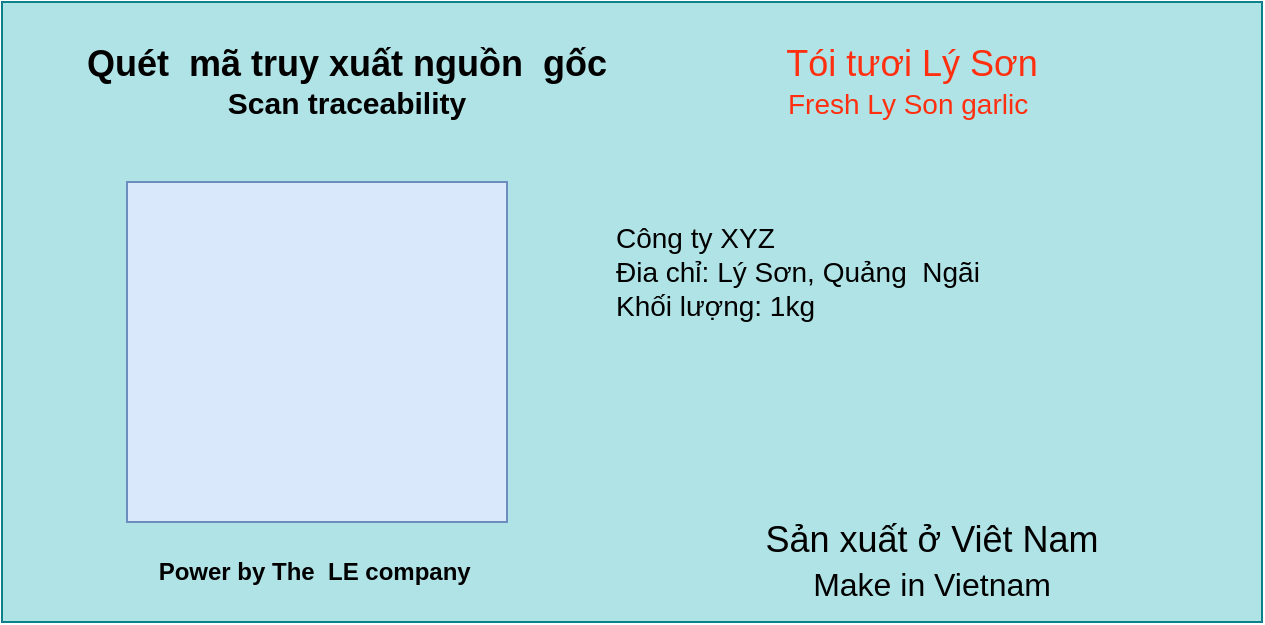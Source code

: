 <mxfile version="15.9.6" type="github">
  <diagram id="a0ce7FRnkzHlPS7uPdeU" name="Page-1">
    <mxGraphModel dx="976" dy="619" grid="1" gridSize="10" guides="1" tooltips="1" connect="1" arrows="1" fold="1" page="1" pageScale="1" pageWidth="850" pageHeight="1100" math="0" shadow="0">
      <root>
        <mxCell id="0" />
        <mxCell id="1" parent="0" />
        <mxCell id="VKRZZ7NYE5q5qL_KzZuO-3" value="" style="rounded=0;whiteSpace=wrap;html=1;fillColor=#b0e3e6;strokeColor=#0e8088;" vertex="1" parent="1">
          <mxGeometry x="100" y="160" width="630" height="310" as="geometry" />
        </mxCell>
        <mxCell id="VKRZZ7NYE5q5qL_KzZuO-2" value="" style="rounded=0;whiteSpace=wrap;html=1;fillColor=#dae8fc;strokeColor=#6c8ebf;" vertex="1" parent="1">
          <mxGeometry x="162.5" y="250" width="190" height="170" as="geometry" />
        </mxCell>
        <mxCell id="VKRZZ7NYE5q5qL_KzZuO-4" value="&lt;b&gt;Power by The&amp;nbsp; LE company&amp;nbsp;&lt;/b&gt;" style="text;html=1;strokeColor=none;fillColor=none;align=center;verticalAlign=middle;whiteSpace=wrap;rounded=0;" vertex="1" parent="1">
          <mxGeometry x="162.5" y="430" width="190" height="30" as="geometry" />
        </mxCell>
        <mxCell id="VKRZZ7NYE5q5qL_KzZuO-5" value="" style="shape=image;html=1;verticalAlign=top;verticalLabelPosition=bottom;labelBackgroundColor=#ffffff;imageAspect=0;aspect=fixed;image=https://cdn1.iconfinder.com/data/icons/ios-11-glyphs/30/qr_code-128.png" vertex="1" parent="1">
          <mxGeometry x="190" y="270" width="130" height="130" as="geometry" />
        </mxCell>
        <mxCell id="VKRZZ7NYE5q5qL_KzZuO-6" value="&lt;font&gt;&lt;b&gt;&lt;font style=&quot;font-size: 18px&quot;&gt;Quét&amp;nbsp; mã truy xuất nguồn&amp;nbsp; gốc&lt;/font&gt;&lt;/b&gt;&lt;br&gt;&lt;span style=&quot;font-size: 15px&quot;&gt;&lt;b&gt;Scan traceability&lt;/b&gt;&lt;/span&gt;&lt;br&gt;&lt;/font&gt;" style="text;html=1;strokeColor=none;fillColor=none;align=center;verticalAlign=middle;whiteSpace=wrap;rounded=0;" vertex="1" parent="1">
          <mxGeometry x="140" y="170" width="265" height="60" as="geometry" />
        </mxCell>
        <mxCell id="VKRZZ7NYE5q5qL_KzZuO-8" value="&lt;font color=&quot;#ff2f0f&quot;&gt;&lt;font style=&quot;font-size: 18px&quot;&gt;Tói tươi Lý Sơn&lt;/font&gt;&lt;br&gt;&lt;font style=&quot;font-size: 14px&quot;&gt;Fresh Ly Son garlic&amp;nbsp;&lt;/font&gt;&lt;br&gt;&lt;/font&gt;" style="text;html=1;strokeColor=none;fillColor=none;align=center;verticalAlign=middle;whiteSpace=wrap;rounded=0;fontSize=15;" vertex="1" parent="1">
          <mxGeometry x="455" y="175" width="200" height="50" as="geometry" />
        </mxCell>
        <mxCell id="VKRZZ7NYE5q5qL_KzZuO-9" value="Sản xuất ở Viêt Nam&lt;br&gt;&lt;font style=&quot;font-size: 16px&quot;&gt;Make in Vietnam&lt;/font&gt;" style="text;html=1;strokeColor=none;fillColor=none;align=center;verticalAlign=middle;whiteSpace=wrap;rounded=0;fontSize=18;" vertex="1" parent="1">
          <mxGeometry x="450" y="420" width="230" height="40" as="geometry" />
        </mxCell>
        <mxCell id="VKRZZ7NYE5q5qL_KzZuO-11" value="&lt;font color=&quot;#000000&quot;&gt;Công ty XYZ&lt;br&gt;Đia chỉ: Lý Sơn, Quảng&amp;nbsp; Ngãi&lt;br&gt;Khối lượng: 1kg&lt;br&gt;&lt;/font&gt;" style="text;html=1;strokeColor=none;fillColor=none;align=left;verticalAlign=middle;whiteSpace=wrap;rounded=0;fontSize=14;fontColor=#FF2F0F;" vertex="1" parent="1">
          <mxGeometry x="405" y="260" width="300" height="70" as="geometry" />
        </mxCell>
      </root>
    </mxGraphModel>
  </diagram>
</mxfile>
